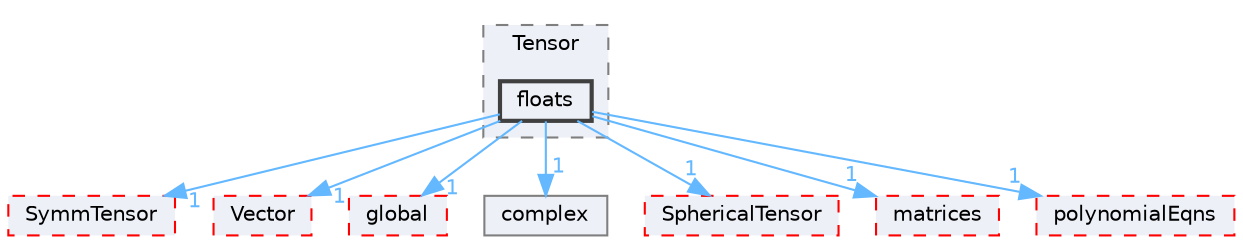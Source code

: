 digraph "src/OpenFOAM/primitives/Tensor/floats"
{
 // LATEX_PDF_SIZE
  bgcolor="transparent";
  edge [fontname=Helvetica,fontsize=10,labelfontname=Helvetica,labelfontsize=10];
  node [fontname=Helvetica,fontsize=10,shape=box,height=0.2,width=0.4];
  compound=true
  subgraph clusterdir_15da0e2a135f43ffeb4645c968ce8ac7 {
    graph [ bgcolor="#edf0f7", pencolor="grey50", label="Tensor", fontname=Helvetica,fontsize=10 style="filled,dashed", URL="dir_15da0e2a135f43ffeb4645c968ce8ac7.html",tooltip=""]
  dir_9de7d19a2cd6e7bf22b94c43d41d0214 [label="floats", fillcolor="#edf0f7", color="grey25", style="filled,bold", URL="dir_9de7d19a2cd6e7bf22b94c43d41d0214.html",tooltip=""];
  }
  dir_1dd80385453c5b0e9d626c2fdc4e90dc [label="SymmTensor", fillcolor="#edf0f7", color="red", style="filled,dashed", URL="dir_1dd80385453c5b0e9d626c2fdc4e90dc.html",tooltip=""];
  dir_6ef5fbba1c02603637a533e2f686aa62 [label="Vector", fillcolor="#edf0f7", color="red", style="filled,dashed", URL="dir_6ef5fbba1c02603637a533e2f686aa62.html",tooltip=""];
  dir_8583492183f4d27c76555f8f333dd07b [label="global", fillcolor="#edf0f7", color="red", style="filled,dashed", URL="dir_8583492183f4d27c76555f8f333dd07b.html",tooltip=""];
  dir_9b55caa1365775a4268140b8f5b75f1d [label="complex", fillcolor="#edf0f7", color="grey50", style="filled", URL="dir_9b55caa1365775a4268140b8f5b75f1d.html",tooltip=""];
  dir_b065e1a4bed1b058c87ac57271f42191 [label="SphericalTensor", fillcolor="#edf0f7", color="red", style="filled,dashed", URL="dir_b065e1a4bed1b058c87ac57271f42191.html",tooltip=""];
  dir_b07477ab37bc0cd7eb28fb569c691c21 [label="matrices", fillcolor="#edf0f7", color="red", style="filled,dashed", URL="dir_b07477ab37bc0cd7eb28fb569c691c21.html",tooltip=""];
  dir_ea22b97d585b581f8109179e40307995 [label="polynomialEqns", fillcolor="#edf0f7", color="red", style="filled,dashed", URL="dir_ea22b97d585b581f8109179e40307995.html",tooltip=""];
  dir_9de7d19a2cd6e7bf22b94c43d41d0214->dir_1dd80385453c5b0e9d626c2fdc4e90dc [headlabel="1", labeldistance=1.5 headhref="dir_001432_003930.html" href="dir_001432_003930.html" color="steelblue1" fontcolor="steelblue1"];
  dir_9de7d19a2cd6e7bf22b94c43d41d0214->dir_6ef5fbba1c02603637a533e2f686aa62 [headlabel="1", labeldistance=1.5 headhref="dir_001432_004258.html" href="dir_001432_004258.html" color="steelblue1" fontcolor="steelblue1"];
  dir_9de7d19a2cd6e7bf22b94c43d41d0214->dir_8583492183f4d27c76555f8f333dd07b [headlabel="1", labeldistance=1.5 headhref="dir_001432_001645.html" href="dir_001432_001645.html" color="steelblue1" fontcolor="steelblue1"];
  dir_9de7d19a2cd6e7bf22b94c43d41d0214->dir_9b55caa1365775a4268140b8f5b75f1d [headlabel="1", labeldistance=1.5 headhref="dir_001432_000571.html" href="dir_001432_000571.html" color="steelblue1" fontcolor="steelblue1"];
  dir_9de7d19a2cd6e7bf22b94c43d41d0214->dir_b065e1a4bed1b058c87ac57271f42191 [headlabel="1", labeldistance=1.5 headhref="dir_001432_003705.html" href="dir_001432_003705.html" color="steelblue1" fontcolor="steelblue1"];
  dir_9de7d19a2cd6e7bf22b94c43d41d0214->dir_b07477ab37bc0cd7eb28fb569c691c21 [headlabel="1", labeldistance=1.5 headhref="dir_001432_002333.html" href="dir_001432_002333.html" color="steelblue1" fontcolor="steelblue1"];
  dir_9de7d19a2cd6e7bf22b94c43d41d0214->dir_ea22b97d585b581f8109179e40307995 [headlabel="1", labeldistance=1.5 headhref="dir_001432_002993.html" href="dir_001432_002993.html" color="steelblue1" fontcolor="steelblue1"];
}
